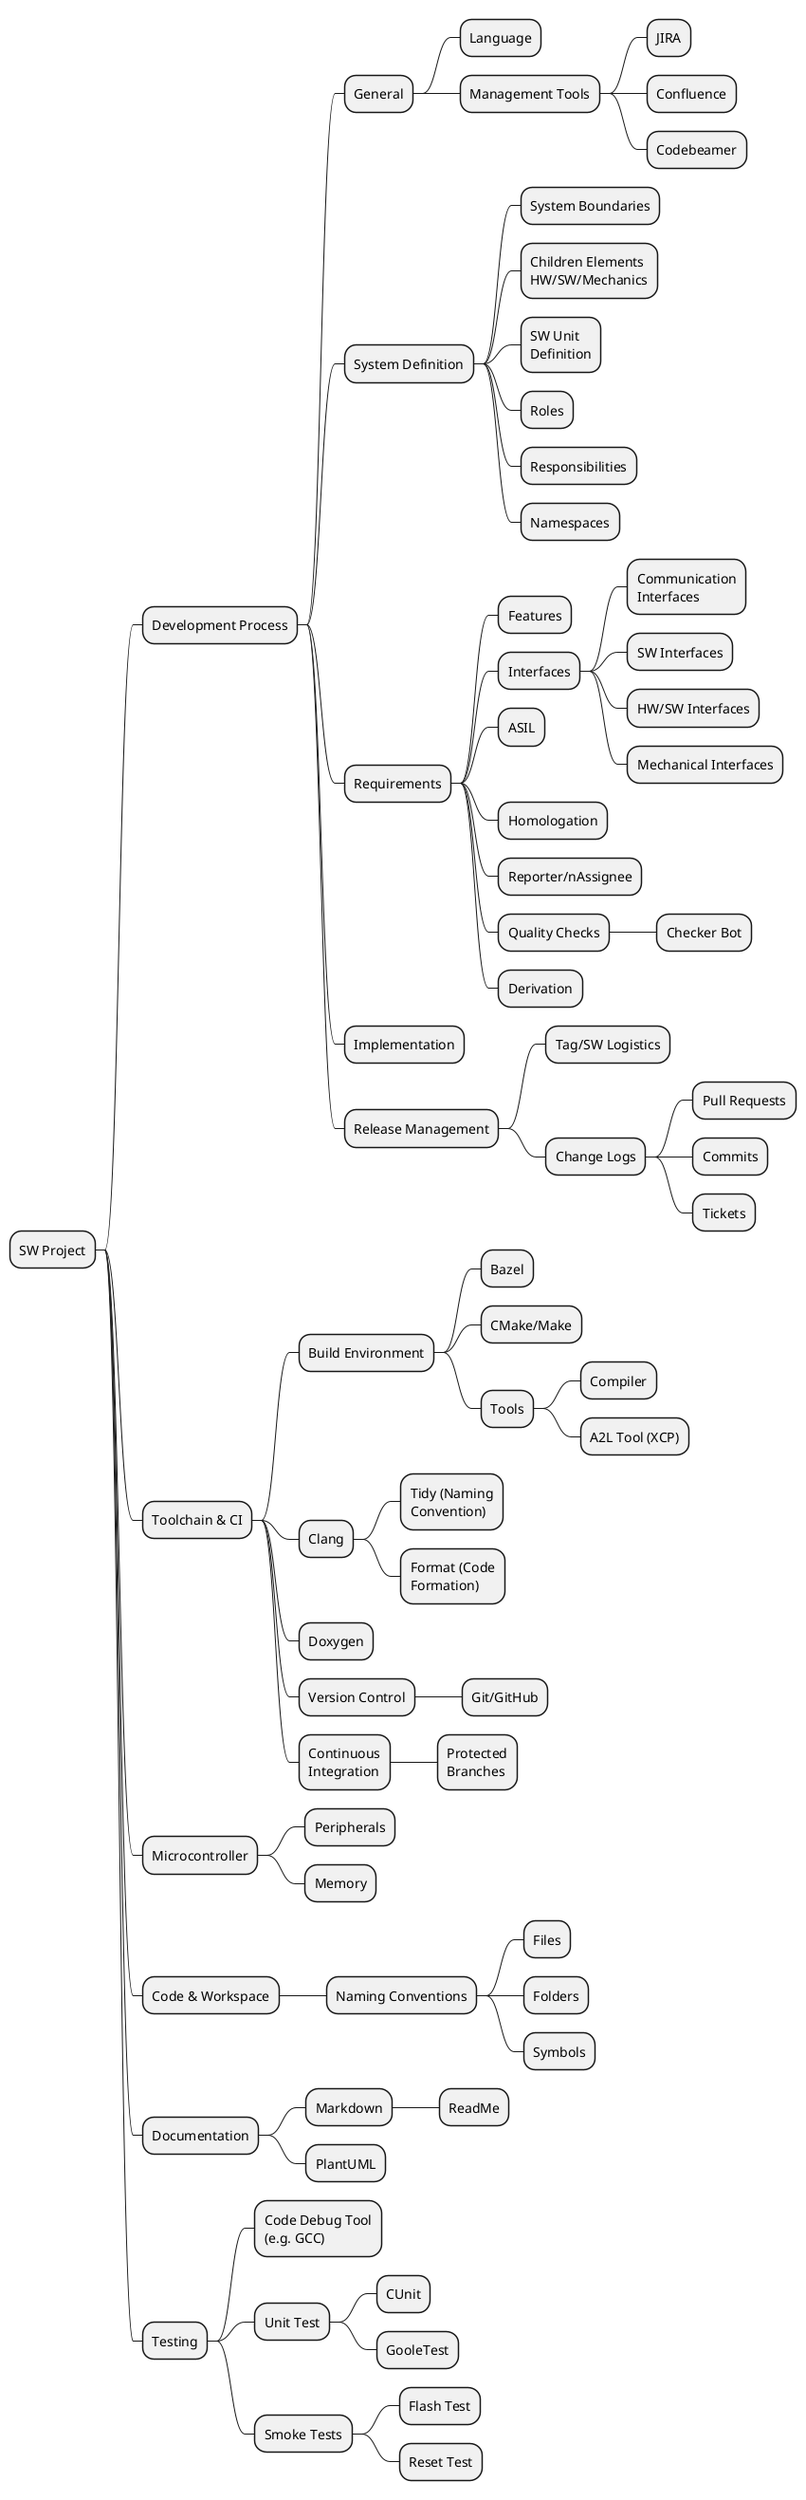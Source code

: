 @startmindmap
* SW Project
** Development Process
*** General
**** Language
**** Management Tools
***** JIRA
***** Confluence
***** Codebeamer
*** System Definition
**** System Boundaries
**** Children Elements\nHW/SW/Mechanics
**** SW Unit\nDefinition
**** Roles
**** Responsibilities
**** Namespaces
*** Requirements
**** Features
**** Interfaces
***** Communication\nInterfaces
***** SW Interfaces
***** HW/SW Interfaces
***** Mechanical Interfaces
**** ASIL
**** Homologation
**** Reporter/nAssignee
**** Quality Checks
***** Checker Bot
**** Derivation
*** Implementation
*** Release Management
**** Tag/SW Logistics
**** Change Logs
***** Pull Requests
***** Commits
***** Tickets
** Toolchain & CI
*** Build Environment
**** Bazel
**** CMake/Make
**** Tools
***** Compiler
***** A2L Tool (XCP)
*** Clang
**** Tidy (Naming\nConvention)
**** Format (Code\nFormation)
*** Doxygen
*** Version Control
**** Git/GitHub
*** Continuous\nIntegration
**** Protected\nBranches
** Microcontroller
*** Peripherals
*** Memory
** Code & Workspace
*** Naming Conventions
**** Files
**** Folders
**** Symbols
** Documentation
*** Markdown
**** ReadMe
*** PlantUML
** Testing
*** Code Debug Tool\n(e.g. GCC)
*** Unit Test
**** CUnit
**** GooleTest
*** Smoke Tests
**** Flash Test
**** Reset Test
@endmindmap

